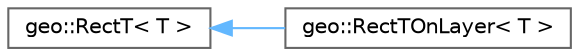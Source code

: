digraph "Graphical Class Hierarchy"
{
 // LATEX_PDF_SIZE
  bgcolor="transparent";
  edge [fontname=Helvetica,fontsize=10,labelfontname=Helvetica,labelfontsize=10];
  node [fontname=Helvetica,fontsize=10,shape=box,height=0.2,width=0.4];
  rankdir="LR";
  Node0 [id="Node000000",label="geo::RectT\< T \>",height=0.2,width=0.4,color="grey40", fillcolor="white", style="filled",URL="$classgeo_1_1_rect_t.html",tooltip="Rectangle."];
  Node0 -> Node1 [id="edge2_Node000000_Node000001",dir="back",color="steelblue1",style="solid",tooltip=" "];
  Node1 [id="Node000001",label="geo::RectTOnLayer\< T \>",height=0.2,width=0.4,color="grey40", fillcolor="white", style="filled",URL="$classgeo_1_1_rect_t_on_layer.html",tooltip="Rect on Layer."];
}
